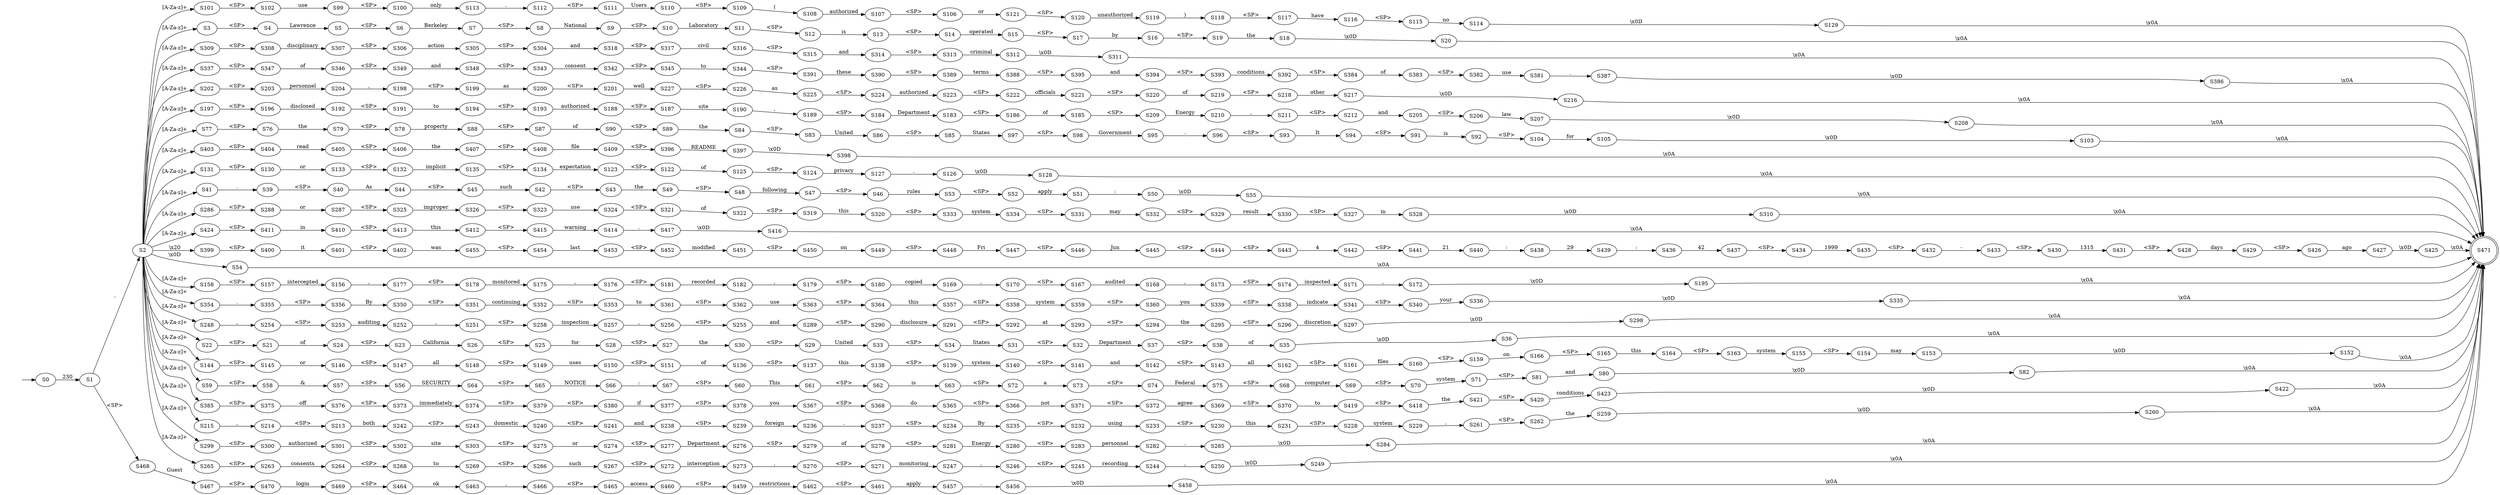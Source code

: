 digraph G {
rankdir=LR;
null [shape=plaintext label=""];
null -> S0
S0 -> S1 [label="230"];
S1 -> S2 [label="-"];
S1 -> S468 [label="<SP>"];
S2 -> S101 [label="[A-Za-z]+"];
S2 -> S3 [label="[A-Za-z]+"];
S2 -> S309 [label="[A-Za-z]+"];
S2 -> S337 [label="[A-Za-z]+"];
S2 -> S202 [label="[A-Za-z]+"];
S2 -> S197 [label="[A-Za-z]+"];
S2 -> S77 [label="[A-Za-z]+"];
S2 -> S403 [label="[A-Za-z]+"];
S2 -> S131 [label="[A-Za-z]+"];
S2 -> S41 [label="[A-Za-z]+"];
S2 -> S286 [label="[A-Za-z]+"];
S2 -> S424 [label="[A-Za-z]+"];
S2 -> S399 [label="\\x20"];
S2 -> S54 [label="\\x0D"];
S2 -> S158 [label="[A-Za-z]+"];
S2 -> S354 [label="[A-Za-z]+"];
S2 -> S248 [label="[A-Za-z]+"];
S2 -> S22 [label="[A-Za-z]+"];
S2 -> S144 [label="[A-Za-z]+"];
S2 -> S59 [label="[A-Za-z]+"];
S2 -> S385 [label="[A-Za-z]+"];
S2 -> S215 [label="[A-Za-z]+"];
S2 -> S299 [label="[A-Za-z]+"];
S2 -> S265 [label="[A-Za-z]+"];
S3 -> S4 [label="<SP>"];
S4 -> S5 [label="Lawrence"];
S5 -> S6 [label="<SP>"];
S6 -> S7 [label="Berkeley"];
S7 -> S8 [label="<SP>"];
S8 -> S9 [label="National"];
S9 -> S10 [label="<SP>"];
S10 -> S11 [label="Laboratory"];
S11 -> S12 [label="<SP>"];
S12 -> S13 [label="is"];
S13 -> S14 [label="<SP>"];
S14 -> S15 [label="operated"];
S15 -> S17 [label="<SP>"];
S16 -> S19 [label="<SP>"];
S17 -> S16 [label="by"];
S18 -> S20 [label="\\x0D"];
S19 -> S18 [label="the"];
S471 [shape=doublecircle];
S20 -> S471 [label="\\x0A"];
S21 -> S24 [label="of"];
S22 -> S21 [label="<SP>"];
S23 -> S26 [label="California"];
S24 -> S23 [label="<SP>"];
S25 -> S28 [label="for"];
S26 -> S25 [label="<SP>"];
S27 -> S30 [label="the"];
S28 -> S27 [label="<SP>"];
S29 -> S33 [label="United"];
S30 -> S29 [label="<SP>"];
S31 -> S32 [label="<SP>"];
S32 -> S37 [label="Department"];
S33 -> S34 [label="<SP>"];
S34 -> S31 [label="States"];
S35 -> S36 [label="\\x0D"];
S471 [shape=doublecircle];
S36 -> S471 [label="\\x0A"];
S37 -> S38 [label="<SP>"];
S38 -> S35 [label="of"];
S39 -> S40 [label="<SP>"];
S40 -> S44 [label="As"];
S41 -> S39 [label="."];
S42 -> S43 [label="<SP>"];
S43 -> S49 [label="the"];
S44 -> S45 [label="<SP>"];
S45 -> S42 [label="such"];
S46 -> S53 [label="rules"];
S47 -> S46 [label="<SP>"];
S48 -> S47 [label="following"];
S49 -> S48 [label="<SP>"];
S50 -> S55 [label="\\x0D"];
S51 -> S50 [label=":"];
S52 -> S51 [label="apply"];
S53 -> S52 [label="<SP>"];
S471 [shape=doublecircle];
S54 -> S471 [label="\\x0A"];
S471 [shape=doublecircle];
S55 -> S471 [label="\\x0A"];
S56 -> S64 [label="SECURITY"];
S57 -> S56 [label="<SP>"];
S58 -> S57 [label="&"];
S59 -> S58 [label="<SP>"];
S60 -> S61 [label="This"];
S61 -> S62 [label="<SP>"];
S62 -> S63 [label="is"];
S63 -> S72 [label="<SP>"];
S64 -> S65 [label="<SP>"];
S65 -> S66 [label="NOTICE"];
S66 -> S67 [label=":"];
S67 -> S60 [label="<SP>"];
S68 -> S69 [label="computer"];
S69 -> S70 [label="<SP>"];
S70 -> S71 [label="system"];
S71 -> S81 [label="<SP>"];
S72 -> S73 [label="a"];
S73 -> S74 [label="<SP>"];
S74 -> S75 [label="Federal"];
S75 -> S68 [label="<SP>"];
S76 -> S79 [label="the"];
S77 -> S76 [label="<SP>"];
S78 -> S88 [label="property"];
S79 -> S78 [label="<SP>"];
S80 -> S82 [label="\\x0D"];
S81 -> S80 [label="and"];
S471 [shape=doublecircle];
S82 -> S471 [label="\\x0A"];
S83 -> S86 [label="United"];
S84 -> S83 [label="<SP>"];
S85 -> S97 [label="States"];
S86 -> S85 [label="<SP>"];
S87 -> S90 [label="of"];
S88 -> S87 [label="<SP>"];
S89 -> S84 [label="the"];
S90 -> S89 [label="<SP>"];
S91 -> S92 [label="is"];
S92 -> S104 [label="<SP>"];
S93 -> S94 [label="It"];
S94 -> S91 [label="<SP>"];
S95 -> S96 [label="."];
S96 -> S93 [label="<SP>"];
S97 -> S98 [label="<SP>"];
S98 -> S95 [label="Government"];
S99 -> S100 [label="<SP>"];
S100 -> S113 [label="only"];
S101 -> S102 [label="<SP>"];
S102 -> S99 [label="use"];
S471 [shape=doublecircle];
S103 -> S471 [label="\\x0A"];
S104 -> S105 [label="for"];
S105 -> S103 [label="\\x0D"];
S106 -> S121 [label="or"];
S107 -> S106 [label="<SP>"];
S108 -> S107 [label="authorized"];
S109 -> S108 [label="("];
S110 -> S109 [label="<SP>"];
S111 -> S110 [label="Users"];
S112 -> S111 [label="<SP>"];
S113 -> S112 [label="."];
S114 -> S129 [label="\\x0D"];
S115 -> S114 [label="no"];
S116 -> S115 [label="<SP>"];
S117 -> S116 [label="have"];
S118 -> S117 [label="<SP>"];
S119 -> S118 [label=")"];
S120 -> S119 [label="unauthorized"];
S121 -> S120 [label="<SP>"];
S122 -> S125 [label="of"];
S123 -> S122 [label="<SP>"];
S124 -> S127 [label="privacy"];
S125 -> S124 [label="<SP>"];
S126 -> S128 [label="\\x0D"];
S127 -> S126 [label="."];
S471 [shape=doublecircle];
S128 -> S471 [label="\\x0A"];
S471 [shape=doublecircle];
S129 -> S471 [label="\\x0A"];
S130 -> S133 [label="or"];
S131 -> S130 [label="<SP>"];
S132 -> S135 [label="implicit"];
S133 -> S132 [label="<SP>"];
S134 -> S123 [label="expectation"];
S135 -> S134 [label="<SP>"];
S136 -> S137 [label="<SP>"];
S137 -> S138 [label="this"];
S138 -> S139 [label="<SP>"];
S139 -> S140 [label="system"];
S140 -> S141 [label="<SP>"];
S141 -> S142 [label="and"];
S142 -> S143 [label="<SP>"];
S143 -> S162 [label="all"];
S144 -> S145 [label="<SP>"];
S145 -> S146 [label="or"];
S146 -> S147 [label="<SP>"];
S147 -> S148 [label="all"];
S148 -> S149 [label="<SP>"];
S149 -> S150 [label="uses"];
S150 -> S151 [label="<SP>"];
S151 -> S136 [label="of"];
S471 [shape=doublecircle];
S152 -> S471 [label="\\x0A"];
S153 -> S152 [label="\\x0D"];
S154 -> S153 [label="may"];
S155 -> S154 [label="<SP>"];
S156 -> S177 [label=","];
S157 -> S156 [label="intercepted"];
S158 -> S157 [label="<SP>"];
S159 -> S166 [label="on"];
S160 -> S159 [label="<SP>"];
S161 -> S160 [label="files"];
S162 -> S161 [label="<SP>"];
S163 -> S155 [label="system"];
S164 -> S163 [label="<SP>"];
S165 -> S164 [label="this"];
S166 -> S165 [label="<SP>"];
S167 -> S168 [label="audited"];
S168 -> S173 [label=","];
S169 -> S170 [label=","];
S170 -> S167 [label="<SP>"];
S171 -> S172 [label=","];
S172 -> S195 [label="\\x0D"];
S173 -> S174 [label="<SP>"];
S174 -> S171 [label="inspected"];
S175 -> S176 [label=","];
S176 -> S181 [label="<SP>"];
S177 -> S178 [label="<SP>"];
S178 -> S175 [label="monitored"];
S179 -> S180 [label="<SP>"];
S180 -> S169 [label="copied"];
S181 -> S182 [label="recorded"];
S182 -> S179 [label=","];
S183 -> S186 [label="<SP>"];
S184 -> S183 [label="Department"];
S185 -> S209 [label="<SP>"];
S186 -> S185 [label="of"];
S187 -> S190 [label="site"];
S188 -> S187 [label="<SP>"];
S189 -> S184 [label="<SP>"];
S190 -> S189 [label=","];
S191 -> S194 [label="to"];
S192 -> S191 [label="<SP>"];
S193 -> S188 [label="authorized"];
S194 -> S193 [label="<SP>"];
S471 [shape=doublecircle];
S195 -> S471 [label="\\x0A"];
S196 -> S192 [label="disclosed"];
S197 -> S196 [label="<SP>"];
S198 -> S199 [label="<SP>"];
S199 -> S200 [label="as"];
S200 -> S201 [label="<SP>"];
S201 -> S227 [label="well"];
S202 -> S203 [label="<SP>"];
S203 -> S204 [label="personnel"];
S204 -> S198 [label=","];
S205 -> S206 [label="<SP>"];
S206 -> S207 [label="law"];
S207 -> S208 [label="\\x0D"];
S471 [shape=doublecircle];
S208 -> S471 [label="\\x0A"];
S209 -> S210 [label="Energy"];
S210 -> S211 [label=","];
S211 -> S212 [label="<SP>"];
S212 -> S205 [label="and"];
S213 -> S242 [label="both"];
S214 -> S213 [label="<SP>"];
S215 -> S214 [label=","];
S471 [shape=doublecircle];
S216 -> S471 [label="\\x0A"];
S217 -> S216 [label="\\x0D"];
S218 -> S217 [label="other"];
S219 -> S218 [label="<SP>"];
S220 -> S219 [label="of"];
S221 -> S220 [label="<SP>"];
S222 -> S221 [label="officials"];
S223 -> S222 [label="<SP>"];
S224 -> S223 [label="authorized"];
S225 -> S224 [label="<SP>"];
S226 -> S225 [label="as"];
S227 -> S226 [label="<SP>"];
S228 -> S229 [label="system"];
S229 -> S261 [label=","];
S230 -> S231 [label="this"];
S231 -> S228 [label="<SP>"];
S232 -> S233 [label="using"];
S233 -> S230 [label="<SP>"];
S234 -> S235 [label="By"];
S235 -> S232 [label="<SP>"];
S236 -> S237 [label="."];
S237 -> S234 [label="<SP>"];
S238 -> S239 [label="<SP>"];
S239 -> S236 [label="foreign"];
S240 -> S241 [label="<SP>"];
S241 -> S238 [label="and"];
S242 -> S243 [label="<SP>"];
S243 -> S240 [label="domestic"];
S244 -> S250 [label=","];
S245 -> S244 [label="recording"];
S246 -> S245 [label="<SP>"];
S247 -> S246 [label=","];
S248 -> S254 [label=","];
S471 [shape=doublecircle];
S249 -> S471 [label="\\x0A"];
S250 -> S249 [label="\\x0D"];
S251 -> S258 [label="<SP>"];
S252 -> S251 [label=","];
S253 -> S252 [label="auditing"];
S254 -> S253 [label="<SP>"];
S255 -> S289 [label="and"];
S256 -> S255 [label="<SP>"];
S257 -> S256 [label=","];
S258 -> S257 [label="inspection"];
S259 -> S260 [label="\\x0D"];
S471 [shape=doublecircle];
S260 -> S471 [label="\\x0A"];
S261 -> S262 [label="<SP>"];
S262 -> S259 [label="the"];
S263 -> S264 [label="consents"];
S264 -> S268 [label="<SP>"];
S265 -> S263 [label="<SP>"];
S266 -> S267 [label="such"];
S267 -> S272 [label="<SP>"];
S268 -> S269 [label="to"];
S269 -> S266 [label="<SP>"];
S270 -> S271 [label="<SP>"];
S271 -> S247 [label="monitoring"];
S272 -> S273 [label="interception"];
S273 -> S270 [label=","];
S274 -> S277 [label="<SP>"];
S275 -> S274 [label="or"];
S276 -> S279 [label="<SP>"];
S277 -> S276 [label="Department"];
S278 -> S281 [label="<SP>"];
S279 -> S278 [label="of"];
S280 -> S283 [label="<SP>"];
S281 -> S280 [label="Energy"];
S282 -> S285 [label="."];
S283 -> S282 [label="personnel"];
S471 [shape=doublecircle];
S284 -> S471 [label="\\x0A"];
S285 -> S284 [label="\\x0D"];
S286 -> S288 [label="<SP>"];
S287 -> S325 [label="<SP>"];
S288 -> S287 [label="or"];
S289 -> S290 [label="<SP>"];
S290 -> S291 [label="disclosure"];
S291 -> S292 [label="<SP>"];
S292 -> S293 [label="at"];
S293 -> S294 [label="<SP>"];
S294 -> S295 [label="the"];
S295 -> S296 [label="<SP>"];
S296 -> S297 [label="discretion"];
S297 -> S298 [label="\\x0D"];
S471 [shape=doublecircle];
S298 -> S471 [label="\\x0A"];
S299 -> S300 [label="<SP>"];
S300 -> S301 [label="authorized"];
S301 -> S302 [label="<SP>"];
S302 -> S303 [label="site"];
S303 -> S275 [label="<SP>"];
S304 -> S318 [label="and"];
S305 -> S304 [label="<SP>"];
S306 -> S305 [label="action"];
S307 -> S306 [label="<SP>"];
S308 -> S307 [label="disciplinary"];
S309 -> S308 [label="<SP>"];
S471 [shape=doublecircle];
S310 -> S471 [label="\\x0A"];
S471 [shape=doublecircle];
S311 -> S471 [label="\\x0A"];
S312 -> S311 [label="\\x0D"];
S313 -> S312 [label="criminal"];
S314 -> S313 [label="<SP>"];
S315 -> S314 [label="and"];
S316 -> S315 [label="<SP>"];
S317 -> S316 [label="civil"];
S318 -> S317 [label="<SP>"];
S319 -> S320 [label="this"];
S320 -> S333 [label="<SP>"];
S321 -> S322 [label="of"];
S322 -> S319 [label="<SP>"];
S323 -> S324 [label="use"];
S324 -> S321 [label="<SP>"];
S325 -> S326 [label="improper"];
S326 -> S323 [label="<SP>"];
S327 -> S328 [label="in"];
S328 -> S310 [label="\\x0D"];
S329 -> S330 [label="result"];
S330 -> S327 [label="<SP>"];
S331 -> S332 [label="may"];
S332 -> S329 [label="<SP>"];
S333 -> S334 [label="system"];
S334 -> S331 [label="<SP>"];
S471 [shape=doublecircle];
S335 -> S471 [label="\\x0A"];
S336 -> S335 [label="\\x0D"];
S337 -> S347 [label="<SP>"];
S338 -> S341 [label="indicate"];
S339 -> S338 [label="<SP>"];
S340 -> S336 [label="your"];
S341 -> S340 [label="<SP>"];
S342 -> S345 [label="<SP>"];
S343 -> S342 [label="consent"];
S344 -> S391 [label="<SP>"];
S345 -> S344 [label="to"];
S346 -> S349 [label="<SP>"];
S347 -> S346 [label="of"];
S348 -> S343 [label="<SP>"];
S349 -> S348 [label="and"];
S350 -> S351 [label="<SP>"];
S351 -> S352 [label="continuing"];
S352 -> S353 [label="<SP>"];
S353 -> S361 [label="to"];
S354 -> S355 [label="."];
S355 -> S356 [label="<SP>"];
S356 -> S350 [label="By"];
S357 -> S358 [label="<SP>"];
S358 -> S359 [label="system"];
S359 -> S360 [label="<SP>"];
S360 -> S339 [label="you"];
S361 -> S362 [label="<SP>"];
S362 -> S363 [label="use"];
S363 -> S364 [label="<SP>"];
S364 -> S357 [label="this"];
S365 -> S366 [label="<SP>"];
S366 -> S371 [label="not"];
S367 -> S368 [label="<SP>"];
S368 -> S365 [label="do"];
S369 -> S370 [label="<SP>"];
S370 -> S419 [label="to"];
S371 -> S372 [label="<SP>"];
S372 -> S369 [label="agree"];
S373 -> S374 [label="immediately"];
S374 -> S379 [label="<SP>"];
S375 -> S376 [label="off"];
S376 -> S373 [label="<SP>"];
S377 -> S378 [label="<SP>"];
S378 -> S367 [label="you"];
S379 -> S380 [label="<SP>"];
S380 -> S377 [label="if"];
S381 -> S387 [label="."];
S382 -> S381 [label="use"];
S383 -> S382 [label="<SP>"];
S384 -> S383 [label="of"];
S385 -> S375 [label="<SP>"];
S471 [shape=doublecircle];
S386 -> S471 [label="\\x0A"];
S387 -> S386 [label="\\x0D"];
S388 -> S395 [label="<SP>"];
S389 -> S388 [label="terms"];
S390 -> S389 [label="<SP>"];
S391 -> S390 [label="these"];
S392 -> S384 [label="<SP>"];
S393 -> S392 [label="conditions"];
S394 -> S393 [label="<SP>"];
S395 -> S394 [label="and"];
S396 -> S397 [label="README"];
S397 -> S398 [label="\\x0D"];
S471 [shape=doublecircle];
S398 -> S471 [label="\\x0A"];
S399 -> S400 [label="<SP>"];
S400 -> S401 [label="it"];
S401 -> S402 [label="<SP>"];
S402 -> S455 [label="was"];
S403 -> S404 [label="<SP>"];
S404 -> S405 [label="read"];
S405 -> S406 [label="<SP>"];
S406 -> S407 [label="the"];
S407 -> S408 [label="<SP>"];
S408 -> S409 [label="file"];
S409 -> S396 [label="<SP>"];
S410 -> S413 [label="<SP>"];
S411 -> S410 [label="in"];
S412 -> S415 [label="<SP>"];
S413 -> S412 [label="this"];
S414 -> S417 [label="."];
S415 -> S414 [label="warning"];
S471 [shape=doublecircle];
S416 -> S471 [label="\\x0A"];
S417 -> S416 [label="\\x0D"];
S418 -> S421 [label="the"];
S419 -> S418 [label="<SP>"];
S420 -> S423 [label="conditions"];
S421 -> S420 [label="<SP>"];
S471 [shape=doublecircle];
S422 -> S471 [label="\\x0A"];
S423 -> S422 [label="\\x0D"];
S424 -> S411 [label="<SP>"];
S471 [shape=doublecircle];
S425 -> S471 [label="\\x0A"];
S426 -> S427 [label="ago"];
S427 -> S425 [label="\\x0D"];
S428 -> S429 [label="days"];
S429 -> S426 [label="<SP>"];
S430 -> S431 [label="1315"];
S431 -> S428 [label="<SP>"];
S432 -> S433 [label="-"];
S433 -> S430 [label="<SP>"];
S434 -> S435 [label="1999"];
S435 -> S432 [label="<SP>"];
S436 -> S437 [label="42"];
S437 -> S434 [label="<SP>"];
S438 -> S439 [label="29"];
S439 -> S436 [label=":"];
S440 -> S438 [label=":"];
S441 -> S440 [label="21"];
S442 -> S441 [label="<SP>"];
S443 -> S442 [label="4"];
S444 -> S443 [label="<SP>"];
S445 -> S444 [label="<SP>"];
S446 -> S445 [label="Jun"];
S447 -> S446 [label="<SP>"];
S448 -> S447 [label="Fri"];
S449 -> S448 [label="<SP>"];
S450 -> S449 [label="on"];
S451 -> S450 [label="<SP>"];
S452 -> S451 [label="modified"];
S453 -> S452 [label="<SP>"];
S454 -> S453 [label="last"];
S455 -> S454 [label="<SP>"];
S456 -> S458 [label="\\x0D"];
S457 -> S456 [label="."];
S471 [shape=doublecircle];
S458 -> S471 [label="\\x0A"];
S459 -> S462 [label="restrictions"];
S460 -> S459 [label="<SP>"];
S461 -> S457 [label="apply"];
S462 -> S461 [label="<SP>"];
S463 -> S466 [label=","];
S464 -> S463 [label="ok"];
S465 -> S460 [label="access"];
S466 -> S465 [label="<SP>"];
S467 -> S470 [label="<SP>"];
S468 -> S467 [label="Guest"];
S469 -> S464 [label="<SP>"];
S470 -> S469 [label="login"];
}
